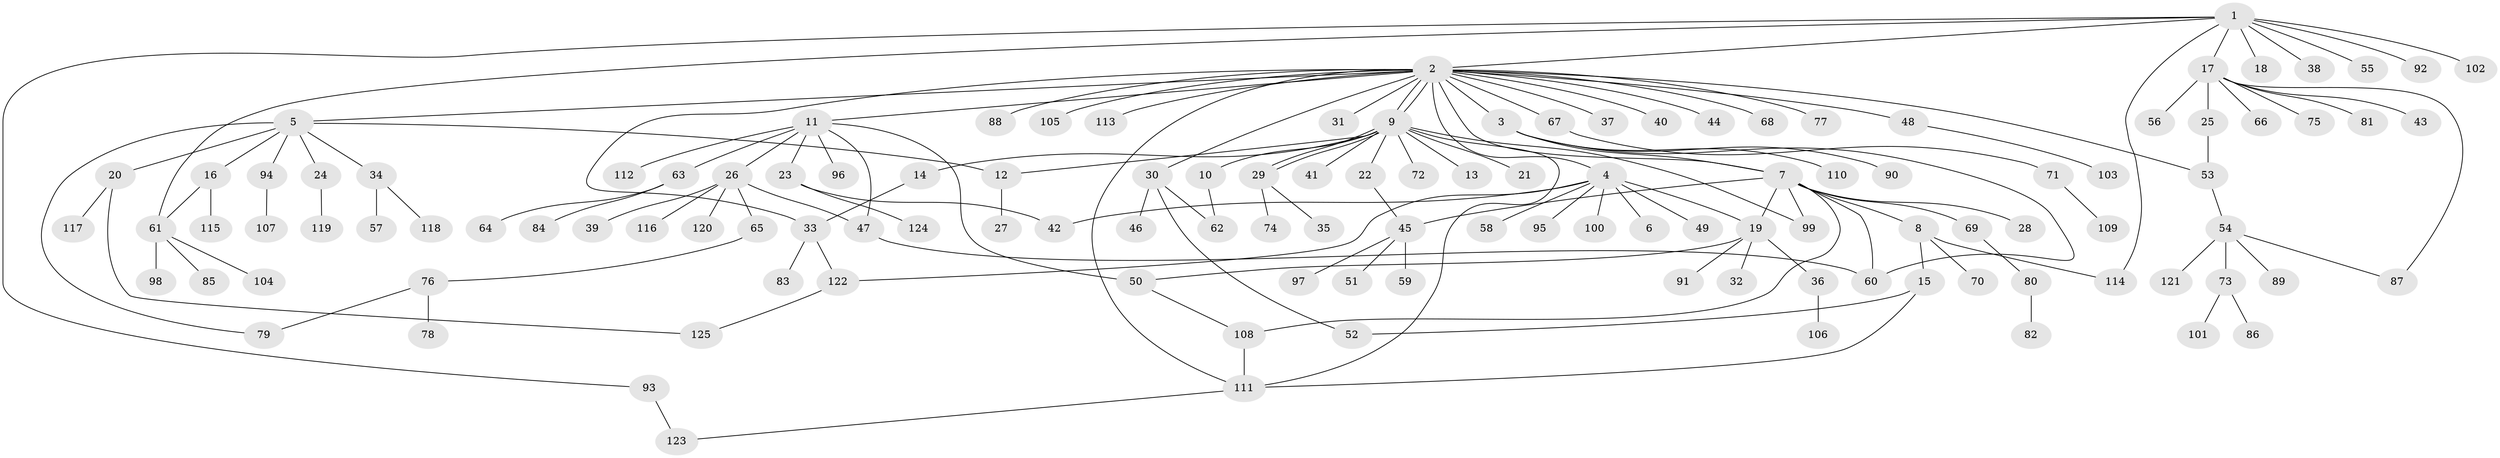 // coarse degree distribution, {1: 0.8918918918918919, 3: 0.02702702702702703, 11: 0.02702702702702703, 2: 0.02702702702702703, 23: 0.02702702702702703}
// Generated by graph-tools (version 1.1) at 2025/51/03/04/25 21:51:38]
// undirected, 125 vertices, 151 edges
graph export_dot {
graph [start="1"]
  node [color=gray90,style=filled];
  1;
  2;
  3;
  4;
  5;
  6;
  7;
  8;
  9;
  10;
  11;
  12;
  13;
  14;
  15;
  16;
  17;
  18;
  19;
  20;
  21;
  22;
  23;
  24;
  25;
  26;
  27;
  28;
  29;
  30;
  31;
  32;
  33;
  34;
  35;
  36;
  37;
  38;
  39;
  40;
  41;
  42;
  43;
  44;
  45;
  46;
  47;
  48;
  49;
  50;
  51;
  52;
  53;
  54;
  55;
  56;
  57;
  58;
  59;
  60;
  61;
  62;
  63;
  64;
  65;
  66;
  67;
  68;
  69;
  70;
  71;
  72;
  73;
  74;
  75;
  76;
  77;
  78;
  79;
  80;
  81;
  82;
  83;
  84;
  85;
  86;
  87;
  88;
  89;
  90;
  91;
  92;
  93;
  94;
  95;
  96;
  97;
  98;
  99;
  100;
  101;
  102;
  103;
  104;
  105;
  106;
  107;
  108;
  109;
  110;
  111;
  112;
  113;
  114;
  115;
  116;
  117;
  118;
  119;
  120;
  121;
  122;
  123;
  124;
  125;
  1 -- 2;
  1 -- 17;
  1 -- 18;
  1 -- 38;
  1 -- 55;
  1 -- 61;
  1 -- 92;
  1 -- 93;
  1 -- 102;
  1 -- 114;
  2 -- 3;
  2 -- 4;
  2 -- 5;
  2 -- 7;
  2 -- 9;
  2 -- 9;
  2 -- 11;
  2 -- 30;
  2 -- 31;
  2 -- 33;
  2 -- 37;
  2 -- 40;
  2 -- 44;
  2 -- 48;
  2 -- 53;
  2 -- 67;
  2 -- 68;
  2 -- 77;
  2 -- 88;
  2 -- 105;
  2 -- 111;
  2 -- 113;
  3 -- 7;
  3 -- 60;
  3 -- 90;
  3 -- 110;
  4 -- 6;
  4 -- 19;
  4 -- 42;
  4 -- 49;
  4 -- 58;
  4 -- 95;
  4 -- 100;
  4 -- 122;
  5 -- 12;
  5 -- 16;
  5 -- 20;
  5 -- 24;
  5 -- 34;
  5 -- 79;
  5 -- 94;
  7 -- 8;
  7 -- 19;
  7 -- 28;
  7 -- 45;
  7 -- 60;
  7 -- 69;
  7 -- 99;
  7 -- 108;
  8 -- 15;
  8 -- 70;
  8 -- 114;
  9 -- 10;
  9 -- 12;
  9 -- 13;
  9 -- 14;
  9 -- 21;
  9 -- 22;
  9 -- 29;
  9 -- 29;
  9 -- 41;
  9 -- 72;
  9 -- 99;
  9 -- 111;
  10 -- 62;
  11 -- 23;
  11 -- 26;
  11 -- 47;
  11 -- 50;
  11 -- 63;
  11 -- 96;
  11 -- 112;
  12 -- 27;
  14 -- 33;
  15 -- 52;
  15 -- 111;
  16 -- 61;
  16 -- 115;
  17 -- 25;
  17 -- 43;
  17 -- 56;
  17 -- 66;
  17 -- 75;
  17 -- 81;
  17 -- 87;
  19 -- 32;
  19 -- 36;
  19 -- 50;
  19 -- 91;
  20 -- 117;
  20 -- 125;
  22 -- 45;
  23 -- 42;
  23 -- 124;
  24 -- 119;
  25 -- 53;
  26 -- 39;
  26 -- 47;
  26 -- 65;
  26 -- 116;
  26 -- 120;
  29 -- 35;
  29 -- 74;
  30 -- 46;
  30 -- 52;
  30 -- 62;
  33 -- 83;
  33 -- 122;
  34 -- 57;
  34 -- 118;
  36 -- 106;
  45 -- 51;
  45 -- 59;
  45 -- 97;
  47 -- 60;
  48 -- 103;
  50 -- 108;
  53 -- 54;
  54 -- 73;
  54 -- 87;
  54 -- 89;
  54 -- 121;
  61 -- 85;
  61 -- 98;
  61 -- 104;
  63 -- 64;
  63 -- 84;
  65 -- 76;
  67 -- 71;
  69 -- 80;
  71 -- 109;
  73 -- 86;
  73 -- 101;
  76 -- 78;
  76 -- 79;
  80 -- 82;
  93 -- 123;
  94 -- 107;
  108 -- 111;
  111 -- 123;
  122 -- 125;
}
